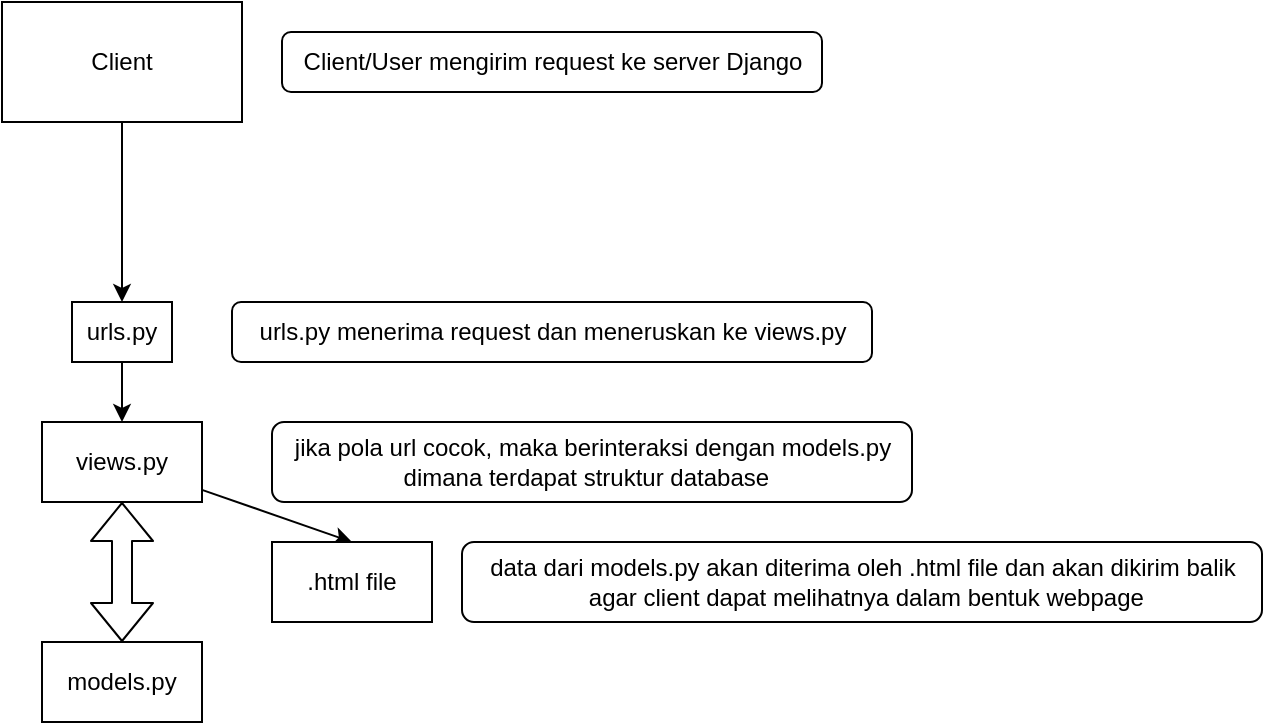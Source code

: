 <mxfile>
    <diagram id="-iABZ8pMl5v7mlR43zbo" name="Page-1">
        <mxGraphModel dx="406" dy="480" grid="1" gridSize="10" guides="1" tooltips="1" connect="1" arrows="1" fold="1" page="1" pageScale="1" pageWidth="850" pageHeight="1100" math="0" shadow="0">
            <root>
                <mxCell id="0"/>
                <mxCell id="1" parent="0"/>
                <mxCell id="4" style="edgeStyle=none;html=1;entryX=0.5;entryY=0;entryDx=0;entryDy=0;" edge="1" parent="1" source="2" target="3">
                    <mxGeometry relative="1" as="geometry"/>
                </mxCell>
                <mxCell id="2" value="Client" style="rounded=0;whiteSpace=wrap;html=1;" vertex="1" parent="1">
                    <mxGeometry x="250" y="80" width="120" height="60" as="geometry"/>
                </mxCell>
                <mxCell id="6" style="edgeStyle=none;html=1;entryX=0.5;entryY=0;entryDx=0;entryDy=0;" edge="1" parent="1" source="3" target="5">
                    <mxGeometry relative="1" as="geometry"/>
                </mxCell>
                <mxCell id="3" value="urls.py" style="rounded=0;whiteSpace=wrap;html=1;" vertex="1" parent="1">
                    <mxGeometry x="285" y="230" width="50" height="30" as="geometry"/>
                </mxCell>
                <mxCell id="17" style="edgeStyle=none;html=1;entryX=0.5;entryY=0;entryDx=0;entryDy=0;" edge="1" parent="1" source="5" target="16">
                    <mxGeometry relative="1" as="geometry"/>
                </mxCell>
                <mxCell id="5" value="views.py" style="rounded=0;whiteSpace=wrap;html=1;" vertex="1" parent="1">
                    <mxGeometry x="270" y="290" width="80" height="40" as="geometry"/>
                </mxCell>
                <mxCell id="7" value="models.py" style="rounded=0;whiteSpace=wrap;html=1;" vertex="1" parent="1">
                    <mxGeometry x="270" y="400" width="80" height="40" as="geometry"/>
                </mxCell>
                <mxCell id="11" value="" style="shape=flexArrow;endArrow=classic;startArrow=classic;html=1;entryX=0.5;entryY=1;entryDx=0;entryDy=0;" edge="1" parent="1" target="5">
                    <mxGeometry width="100" height="100" relative="1" as="geometry">
                        <mxPoint x="310" y="400" as="sourcePoint"/>
                        <mxPoint x="410" y="280" as="targetPoint"/>
                    </mxGeometry>
                </mxCell>
                <mxCell id="16" value=".html file" style="rounded=0;whiteSpace=wrap;html=1;" vertex="1" parent="1">
                    <mxGeometry x="385" y="350" width="80" height="40" as="geometry"/>
                </mxCell>
                <mxCell id="18" value="Client/User mengirim request ke server Django" style="text;html=1;align=center;verticalAlign=middle;resizable=0;points=[];autosize=1;strokeColor=default;rounded=1;" vertex="1" parent="1">
                    <mxGeometry x="390" y="95" width="270" height="30" as="geometry"/>
                </mxCell>
                <mxCell id="19" value="urls.py menerima request dan meneruskan ke views.py" style="text;html=1;align=center;verticalAlign=middle;resizable=0;points=[];autosize=1;strokeColor=default;rounded=1;" vertex="1" parent="1">
                    <mxGeometry x="365" y="230" width="320" height="30" as="geometry"/>
                </mxCell>
                <mxCell id="20" value="jika pola url cocok, maka berinteraksi dengan models.py&lt;div&gt;dimana terdapat struktur database&amp;nbsp;&amp;nbsp;&lt;/div&gt;" style="text;html=1;align=center;verticalAlign=middle;resizable=0;points=[];autosize=1;strokeColor=default;rounded=1;" vertex="1" parent="1">
                    <mxGeometry x="385" y="290" width="320" height="40" as="geometry"/>
                </mxCell>
                <mxCell id="21" value="data dari models.py akan diterima oleh .html file dan akan dikirim balik&lt;div&gt;&amp;nbsp;agar client dapat melihatnya dalam bentuk webpage&lt;/div&gt;" style="text;html=1;align=center;verticalAlign=middle;resizable=0;points=[];autosize=1;strokeColor=default;rounded=1;" vertex="1" parent="1">
                    <mxGeometry x="480" y="350" width="400" height="40" as="geometry"/>
                </mxCell>
            </root>
        </mxGraphModel>
    </diagram>
</mxfile>